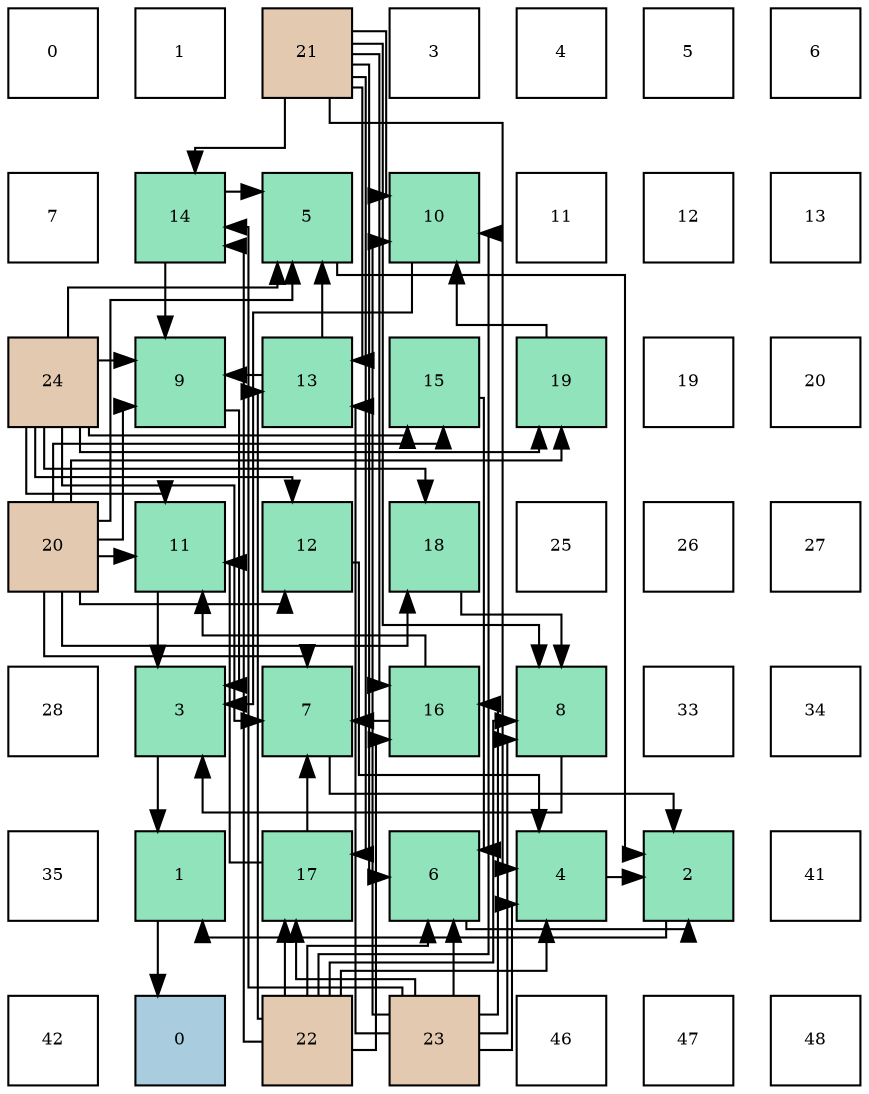 digraph layout{
 rankdir=TB;
 splines=ortho;
 node [style=filled shape=square fixedsize=true width=0.6];
0[label="0", fontsize=8, fillcolor="#ffffff"];
1[label="1", fontsize=8, fillcolor="#ffffff"];
2[label="21", fontsize=8, fillcolor="#e3c9af"];
3[label="3", fontsize=8, fillcolor="#ffffff"];
4[label="4", fontsize=8, fillcolor="#ffffff"];
5[label="5", fontsize=8, fillcolor="#ffffff"];
6[label="6", fontsize=8, fillcolor="#ffffff"];
7[label="7", fontsize=8, fillcolor="#ffffff"];
8[label="14", fontsize=8, fillcolor="#91e3bb"];
9[label="5", fontsize=8, fillcolor="#91e3bb"];
10[label="10", fontsize=8, fillcolor="#91e3bb"];
11[label="11", fontsize=8, fillcolor="#ffffff"];
12[label="12", fontsize=8, fillcolor="#ffffff"];
13[label="13", fontsize=8, fillcolor="#ffffff"];
14[label="24", fontsize=8, fillcolor="#e3c9af"];
15[label="9", fontsize=8, fillcolor="#91e3bb"];
16[label="13", fontsize=8, fillcolor="#91e3bb"];
17[label="15", fontsize=8, fillcolor="#91e3bb"];
18[label="19", fontsize=8, fillcolor="#91e3bb"];
19[label="19", fontsize=8, fillcolor="#ffffff"];
20[label="20", fontsize=8, fillcolor="#ffffff"];
21[label="20", fontsize=8, fillcolor="#e3c9af"];
22[label="11", fontsize=8, fillcolor="#91e3bb"];
23[label="12", fontsize=8, fillcolor="#91e3bb"];
24[label="18", fontsize=8, fillcolor="#91e3bb"];
25[label="25", fontsize=8, fillcolor="#ffffff"];
26[label="26", fontsize=8, fillcolor="#ffffff"];
27[label="27", fontsize=8, fillcolor="#ffffff"];
28[label="28", fontsize=8, fillcolor="#ffffff"];
29[label="3", fontsize=8, fillcolor="#91e3bb"];
30[label="7", fontsize=8, fillcolor="#91e3bb"];
31[label="16", fontsize=8, fillcolor="#91e3bb"];
32[label="8", fontsize=8, fillcolor="#91e3bb"];
33[label="33", fontsize=8, fillcolor="#ffffff"];
34[label="34", fontsize=8, fillcolor="#ffffff"];
35[label="35", fontsize=8, fillcolor="#ffffff"];
36[label="1", fontsize=8, fillcolor="#91e3bb"];
37[label="17", fontsize=8, fillcolor="#91e3bb"];
38[label="6", fontsize=8, fillcolor="#91e3bb"];
39[label="4", fontsize=8, fillcolor="#91e3bb"];
40[label="2", fontsize=8, fillcolor="#91e3bb"];
41[label="41", fontsize=8, fillcolor="#ffffff"];
42[label="42", fontsize=8, fillcolor="#ffffff"];
43[label="0", fontsize=8, fillcolor="#a9ccde"];
44[label="22", fontsize=8, fillcolor="#e3c9af"];
45[label="23", fontsize=8, fillcolor="#e3c9af"];
46[label="46", fontsize=8, fillcolor="#ffffff"];
47[label="47", fontsize=8, fillcolor="#ffffff"];
48[label="48", fontsize=8, fillcolor="#ffffff"];
edge [constraint=false, style=vis];36 -> 43;
40 -> 36;
29 -> 36;
39 -> 40;
9 -> 40;
38 -> 40;
30 -> 40;
32 -> 29;
15 -> 29;
10 -> 29;
22 -> 29;
23 -> 39;
2 -> 39;
44 -> 39;
45 -> 39;
16 -> 9;
8 -> 9;
21 -> 9;
14 -> 9;
17 -> 38;
2 -> 38;
44 -> 38;
45 -> 38;
31 -> 30;
37 -> 30;
21 -> 30;
14 -> 30;
24 -> 32;
2 -> 32;
44 -> 32;
45 -> 32;
16 -> 15;
8 -> 15;
21 -> 15;
14 -> 15;
18 -> 10;
2 -> 10;
44 -> 10;
45 -> 10;
31 -> 22;
37 -> 22;
21 -> 22;
14 -> 22;
21 -> 23;
14 -> 23;
2 -> 16;
44 -> 16;
45 -> 16;
2 -> 8;
44 -> 8;
45 -> 8;
21 -> 17;
14 -> 17;
2 -> 31;
44 -> 31;
45 -> 31;
2 -> 37;
44 -> 37;
45 -> 37;
21 -> 24;
14 -> 24;
21 -> 18;
14 -> 18;
edge [constraint=true, style=invis];
0 -> 7 -> 14 -> 21 -> 28 -> 35 -> 42;
1 -> 8 -> 15 -> 22 -> 29 -> 36 -> 43;
2 -> 9 -> 16 -> 23 -> 30 -> 37 -> 44;
3 -> 10 -> 17 -> 24 -> 31 -> 38 -> 45;
4 -> 11 -> 18 -> 25 -> 32 -> 39 -> 46;
5 -> 12 -> 19 -> 26 -> 33 -> 40 -> 47;
6 -> 13 -> 20 -> 27 -> 34 -> 41 -> 48;
rank = same {0 -> 1 -> 2 -> 3 -> 4 -> 5 -> 6};
rank = same {7 -> 8 -> 9 -> 10 -> 11 -> 12 -> 13};
rank = same {14 -> 15 -> 16 -> 17 -> 18 -> 19 -> 20};
rank = same {21 -> 22 -> 23 -> 24 -> 25 -> 26 -> 27};
rank = same {28 -> 29 -> 30 -> 31 -> 32 -> 33 -> 34};
rank = same {35 -> 36 -> 37 -> 38 -> 39 -> 40 -> 41};
rank = same {42 -> 43 -> 44 -> 45 -> 46 -> 47 -> 48};
}